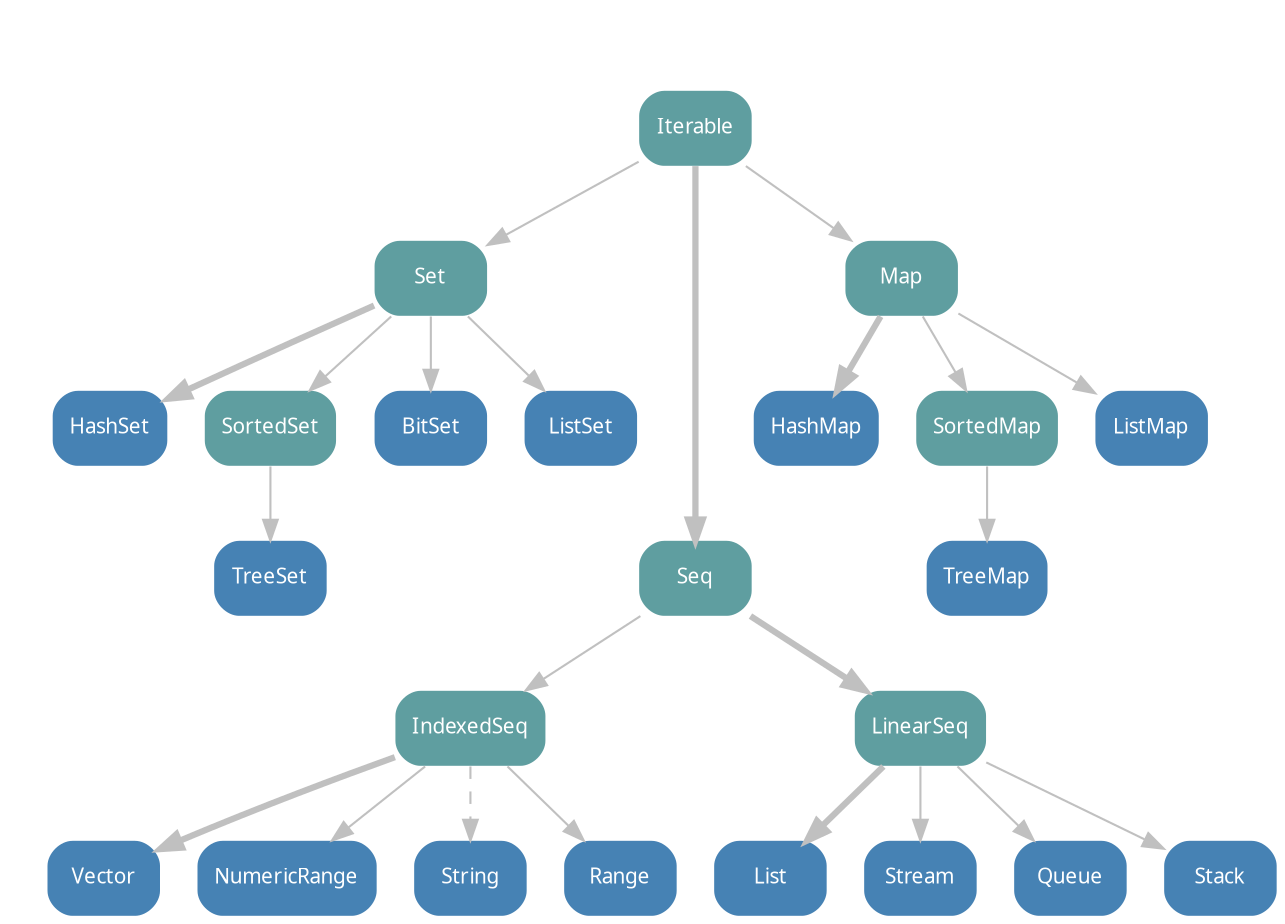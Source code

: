 // dot graphs for the Scala 2.13 Collections API
// package scala.collection.immutable
// (C) 2010 by Mathias

digraph "scala.collection.immutable" {
  bgcolor=transparent
  dpi=68

  // layout help
  node [shape=point, style=invis]
  edge [style=invis]
  Level0 -> Level1 -> Level2 -> Level3 -> Level4 -> Level5

  // node definitions
  node [shape=box, style="rounded, filled", fontname=tahoma, fontsize=10, fontcolor=white, color=none, fillcolor=cadetblue]
    iIterable [label="Iterable", URL="http://www.scala-lang.org/api/current/scala/collection/immutable/Iterable.html"]
      iSet [label="Set", URL="http://www.scala-lang.org/api/current/scala/collection/immutable/Set.html"]
        iHashSet [fillcolor="steelblue", label="HashSet", URL="http://www.scala-lang.org/api/current/scala/collection/immutable/HashSet.html"]
        iSortedSet [label="SortedSet", URL="http://www.scala-lang.org/api/current/scala/collection/immutable/SortedSet.html"]
          TreeSet [fillcolor="steelblue", URL="http://www.scala-lang.org/api/current/scala/collection/immutable/TreeSet.html"]
        iBitSet [fillcolor="steelblue", label="BitSet", URL="http://www.scala-lang.org/api/current/scala/collection/immutable/BitSet.html"]
        ListSet [fillcolor="steelblue", URL="http://www.scala-lang.org/api/current/scala/collection/immutable/ListSet.html"]
      iSeq [label="Seq", URL="http://www.scala-lang.org/api/current/scala/collection/immutable/Seq.html"]
        iIndexedSeq [label="IndexedSeq", URL="http://www.scala-lang.org/api/current/scala/collection/immutable/IndexedSeq.html"]
          Vector [fillcolor="steelblue", URL="http://www.scala-lang.org/api/current/scala/collection/immutable/Vector.html"]
          NumericRange [fillcolor="steelblue", URL="http://www.scala-lang.org/api/current/scala/collection/immutable/NumericRange.html"]
          String [fillcolor="steelblue", URL="http://download.oracle.com/javase/6/docs/api/java/lang/String.html"]
          Range [fillcolor="steelblue", URL="http://www.scala-lang.org/api/current/scala/collection/immutable/Range.html"]
        iLinearSeq [label="LinearSeq", URL="http://www.scala-lang.org/api/current/scala/collection/immutable/LinearSeq.html"]
          List [fillcolor="steelblue", URL="http://www.scala-lang.org/api/current/scala/collection/immutable/List.html"]
          Stream [fillcolor="steelblue", URL="http://www.scala-lang.org/api/current/scala/collection/immutable/Stream.html"]
          iQueue [fillcolor="steelblue", label="Queue", URL="http://www.scala-lang.org/api/current/scala/collection/immutable/Queue.html"]
          iStack [fillcolor="steelblue", label="Stack", URL="http://www.scala-lang.org/api/current/scala/collection/immutable/Stack.html"]
      iMap [label="Map", URL="http://www.scala-lang.org/api/current/scala/collection/immutable/Map.html"]
        iHashMap [fillcolor="steelblue", label="HashMap", URL="http://www.scala-lang.org/api/current/scala/collection/immutable/HashMap.html"]
        iSortedMap [label="SortedMap", URL="http://www.scala-lang.org/api/current/scala/collection/immutable/SortedMap.html"]
          TreeMap [fillcolor="steelblue", URL="http://www.scala-lang.org/api/current/scala/collection/immutable/TreeMap.html"]
        iListMap [fillcolor="steelblue", label="ListMap", URL="http://www.scala-lang.org/api/current/scala/collection/immutable/ListMap.html"]

  // layout help
  { rank=same; Level1; iIterable }
  { rank=same; Level2; iSet; iMap }
  { rank=same; Level3; }
  { rank=same; Level4; iSeq }
  { rank=same; Level5; iIndexedSeq; iLinearSeq }

  // edge definitions
  edge [style=solid, color=gray]
  iIterable -> iSeq [penwidth=3]
  iSeq -> iIndexedSeq
  iIndexedSeq -> Vector [penwidth=3]
  iIndexedSeq -> NumericRange
  iIndexedSeq -> Range
  iIndexedSeq -> String [style=dashed, URL="http://www.scala-lang.org/api/current/scala/collection/immutable/StringOps.html"]
  iSeq -> iLinearSeq -> List [penwidth=3]
  iLinearSeq -> Stream
  iLinearSeq -> iQueue
  iLinearSeq -> iStack
  iIterable -> iSet
  iSet -> iHashSet [penwidth=3]
  iSet -> iSortedSet -> TreeSet
  iSet -> iBitSet
  iSet -> ListSet
  iIterable -> iMap
  iMap -> iHashMap [penwidth=3]
  iMap -> iSortedMap -> TreeMap
  iMap -> iListMap
}

